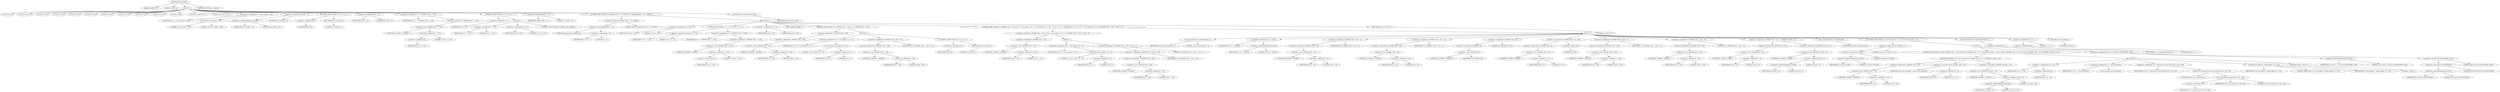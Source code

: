 digraph tftp_connect {  
"1000114" [label = "(METHOD,tftp_connect)" ]
"1000115" [label = "(PARAM,_DWORD *a1)" ]
"1000116" [label = "(PARAM,_BYTE *a2)" ]
"1000117" [label = "(BLOCK,,)" ]
"1000118" [label = "(LOCAL,v4: int)" ]
"1000119" [label = "(LOCAL,result: int)" ]
"1000120" [label = "(LOCAL,v6: int)" ]
"1000121" [label = "(LOCAL,v7: int)" ]
"1000122" [label = "(LOCAL,v8: int)" ]
"1000123" [label = "(LOCAL,v9: int)" ]
"1000124" [label = "(LOCAL,v10: int)" ]
"1000125" [label = "(LOCAL,v11: int)" ]
"1000126" [label = "(LOCAL,v12: int)" ]
"1000127" [label = "(LOCAL,v13: int *)" ]
"1000128" [label = "(LOCAL,v14: int)" ]
"1000129" [label = "(LOCAL,v15: const char *)" ]
"1000130" [label = "(LOCAL,v16: char [ 128 ])" ]
"1000131" [label = "(<operator>.assignment,v4 = Curl_ccalloc(1, 336))" ]
"1000132" [label = "(IDENTIFIER,v4,v4 = Curl_ccalloc(1, 336))" ]
"1000133" [label = "(Curl_ccalloc,Curl_ccalloc(1, 336))" ]
"1000134" [label = "(LITERAL,1,Curl_ccalloc(1, 336))" ]
"1000135" [label = "(LITERAL,336,Curl_ccalloc(1, 336))" ]
"1000136" [label = "(<operator>.assignment,a1[188] = v4)" ]
"1000137" [label = "(<operator>.indirectIndexAccess,a1[188])" ]
"1000138" [label = "(IDENTIFIER,a1,a1[188] = v4)" ]
"1000139" [label = "(LITERAL,188,a1[188] = v4)" ]
"1000140" [label = "(IDENTIFIER,v4,a1[188] = v4)" ]
"1000141" [label = "(CONTROL_STRUCTURE,if ( !v4 ),if ( !v4 ))" ]
"1000142" [label = "(<operator>.logicalNot,!v4)" ]
"1000143" [label = "(IDENTIFIER,v4,!v4)" ]
"1000144" [label = "(RETURN,return 27;,return 27;)" ]
"1000145" [label = "(LITERAL,27,return 27;)" ]
"1000146" [label = "(<operator>.assignment,v6 = v4)" ]
"1000147" [label = "(IDENTIFIER,v6,v6 = v4)" ]
"1000148" [label = "(IDENTIFIER,v4,v6 = v4)" ]
"1000149" [label = "(<operator>.assignment,v7 = *(_DWORD *)(*a1 + 1576))" ]
"1000150" [label = "(IDENTIFIER,v7,v7 = *(_DWORD *)(*a1 + 1576))" ]
"1000151" [label = "(<operator>.indirection,*(_DWORD *)(*a1 + 1576))" ]
"1000152" [label = "(<operator>.cast,(_DWORD *)(*a1 + 1576))" ]
"1000153" [label = "(UNKNOWN,_DWORD *,_DWORD *)" ]
"1000154" [label = "(<operator>.addition,*a1 + 1576)" ]
"1000155" [label = "(<operator>.indirection,*a1)" ]
"1000156" [label = "(IDENTIFIER,a1,*a1 + 1576)" ]
"1000157" [label = "(LITERAL,1576,*a1 + 1576)" ]
"1000158" [label = "(CONTROL_STRUCTURE,if ( !v7 ),if ( !v7 ))" ]
"1000159" [label = "(<operator>.logicalNot,!v7)" ]
"1000160" [label = "(IDENTIFIER,v7,!v7)" ]
"1000161" [label = "(BLOCK,,)" ]
"1000162" [label = "(<operator>.assignment,v7 = 512)" ]
"1000163" [label = "(IDENTIFIER,v7,v7 = 512)" ]
"1000164" [label = "(LITERAL,512,v7 = 512)" ]
"1000165" [label = "(<operator>.assignment,v9 = 512)" ]
"1000166" [label = "(IDENTIFIER,v9,v9 = 512)" ]
"1000167" [label = "(LITERAL,512,v9 = 512)" ]
"1000168" [label = "(CONTROL_STRUCTURE,goto LABEL_9;,goto LABEL_9;)" ]
"1000169" [label = "(<operator>.assignment,result = 71)" ]
"1000170" [label = "(IDENTIFIER,result,result = 71)" ]
"1000171" [label = "(LITERAL,71,result = 71)" ]
"1000172" [label = "(CONTROL_STRUCTURE,if ( (unsigned int)(v7 - 8) < 0xFFB1 ),if ( (unsigned int)(v7 - 8) < 0xFFB1 ))" ]
"1000173" [label = "(<operator>.lessThan,(unsigned int)(v7 - 8) < 0xFFB1)" ]
"1000174" [label = "(<operator>.cast,(unsigned int)(v7 - 8))" ]
"1000175" [label = "(UNKNOWN,unsigned int,unsigned int)" ]
"1000176" [label = "(<operator>.subtraction,v7 - 8)" ]
"1000177" [label = "(IDENTIFIER,v7,v7 - 8)" ]
"1000178" [label = "(LITERAL,8,v7 - 8)" ]
"1000179" [label = "(LITERAL,0xFFB1,(unsigned int)(v7 - 8) < 0xFFB1)" ]
"1000180" [label = "(BLOCK,,)" ]
"1000181" [label = "(<operator>.assignment,v8 = 512)" ]
"1000182" [label = "(IDENTIFIER,v8,v8 = 512)" ]
"1000183" [label = "(LITERAL,512,v8 = 512)" ]
"1000184" [label = "(CONTROL_STRUCTURE,if ( v7 >= 512 ),if ( v7 >= 512 ))" ]
"1000185" [label = "(<operator>.greaterEqualsThan,v7 >= 512)" ]
"1000186" [label = "(IDENTIFIER,v7,v7 >= 512)" ]
"1000187" [label = "(LITERAL,512,v7 >= 512)" ]
"1000188" [label = "(<operator>.assignment,v8 = *(_DWORD *)(*a1 + 1576))" ]
"1000189" [label = "(IDENTIFIER,v8,v8 = *(_DWORD *)(*a1 + 1576))" ]
"1000190" [label = "(<operator>.indirection,*(_DWORD *)(*a1 + 1576))" ]
"1000191" [label = "(<operator>.cast,(_DWORD *)(*a1 + 1576))" ]
"1000192" [label = "(UNKNOWN,_DWORD *,_DWORD *)" ]
"1000193" [label = "(<operator>.addition,*a1 + 1576)" ]
"1000194" [label = "(<operator>.indirection,*a1)" ]
"1000195" [label = "(IDENTIFIER,a1,*a1 + 1576)" ]
"1000196" [label = "(LITERAL,1576,*a1 + 1576)" ]
"1000197" [label = "(<operator>.assignment,v9 = v8)" ]
"1000198" [label = "(IDENTIFIER,v9,v9 = v8)" ]
"1000199" [label = "(IDENTIFIER,v8,v9 = v8)" ]
"1000200" [label = "(JUMP_TARGET,LABEL_9)" ]
"1000201" [label = "(CONTROL_STRUCTURE,if ( !*(_DWORD *)(v6 + 328) ),if ( !*(_DWORD *)(v6 + 328) ))" ]
"1000202" [label = "(<operator>.logicalNot,!*(_DWORD *)(v6 + 328))" ]
"1000203" [label = "(<operator>.indirection,*(_DWORD *)(v6 + 328))" ]
"1000204" [label = "(<operator>.cast,(_DWORD *)(v6 + 328))" ]
"1000205" [label = "(UNKNOWN,_DWORD *,_DWORD *)" ]
"1000206" [label = "(<operator>.addition,v6 + 328)" ]
"1000207" [label = "(IDENTIFIER,v6,v6 + 328)" ]
"1000208" [label = "(LITERAL,328,v6 + 328)" ]
"1000209" [label = "(BLOCK,,)" ]
"1000210" [label = "(<operator>.assignment,v12 = Curl_ccalloc(1, v9 + 4))" ]
"1000211" [label = "(IDENTIFIER,v12,v12 = Curl_ccalloc(1, v9 + 4))" ]
"1000212" [label = "(Curl_ccalloc,Curl_ccalloc(1, v9 + 4))" ]
"1000213" [label = "(LITERAL,1,Curl_ccalloc(1, v9 + 4))" ]
"1000214" [label = "(<operator>.addition,v9 + 4)" ]
"1000215" [label = "(IDENTIFIER,v9,v9 + 4)" ]
"1000216" [label = "(LITERAL,4,v9 + 4)" ]
"1000217" [label = "(<operator>.assignment,*(_DWORD *)(v6 + 328) = v12)" ]
"1000218" [label = "(<operator>.indirection,*(_DWORD *)(v6 + 328))" ]
"1000219" [label = "(<operator>.cast,(_DWORD *)(v6 + 328))" ]
"1000220" [label = "(UNKNOWN,_DWORD *,_DWORD *)" ]
"1000221" [label = "(<operator>.addition,v6 + 328)" ]
"1000222" [label = "(IDENTIFIER,v6,v6 + 328)" ]
"1000223" [label = "(LITERAL,328,v6 + 328)" ]
"1000224" [label = "(IDENTIFIER,v12,*(_DWORD *)(v6 + 328) = v12)" ]
"1000225" [label = "(CONTROL_STRUCTURE,if ( !v12 ),if ( !v12 ))" ]
"1000226" [label = "(<operator>.logicalNot,!v12)" ]
"1000227" [label = "(IDENTIFIER,v12,!v12)" ]
"1000228" [label = "(RETURN,return 27;,return 27;)" ]
"1000229" [label = "(LITERAL,27,return 27;)" ]
"1000230" [label = "(CONTROL_STRUCTURE,if ( *(_DWORD *)(v6 + 332) || (v10 = Curl_ccalloc(1, v9 + 4), (*(_DWORD *)(v6 + 332) = v10) != 0) ),if ( *(_DWORD *)(v6 + 332) || (v10 = Curl_ccalloc(1, v9 + 4), (*(_DWORD *)(v6 + 332) = v10) != 0) ))" ]
"1000231" [label = "(<operator>.logicalOr,*(_DWORD *)(v6 + 332) || (v10 = Curl_ccalloc(1, v9 + 4), (*(_DWORD *)(v6 + 332) = v10) != 0))" ]
"1000232" [label = "(<operator>.indirection,*(_DWORD *)(v6 + 332))" ]
"1000233" [label = "(<operator>.cast,(_DWORD *)(v6 + 332))" ]
"1000234" [label = "(UNKNOWN,_DWORD *,_DWORD *)" ]
"1000235" [label = "(<operator>.addition,v6 + 332)" ]
"1000236" [label = "(IDENTIFIER,v6,v6 + 332)" ]
"1000237" [label = "(LITERAL,332,v6 + 332)" ]
"1000238" [label = "(BLOCK,,)" ]
"1000239" [label = "(<operator>.assignment,v10 = Curl_ccalloc(1, v9 + 4))" ]
"1000240" [label = "(IDENTIFIER,v10,v10 = Curl_ccalloc(1, v9 + 4))" ]
"1000241" [label = "(Curl_ccalloc,Curl_ccalloc(1, v9 + 4))" ]
"1000242" [label = "(LITERAL,1,Curl_ccalloc(1, v9 + 4))" ]
"1000243" [label = "(<operator>.addition,v9 + 4)" ]
"1000244" [label = "(IDENTIFIER,v9,v9 + 4)" ]
"1000245" [label = "(LITERAL,4,v9 + 4)" ]
"1000246" [label = "(<operator>.notEquals,(*(_DWORD *)(v6 + 332) = v10) != 0)" ]
"1000247" [label = "(<operator>.assignment,*(_DWORD *)(v6 + 332) = v10)" ]
"1000248" [label = "(<operator>.indirection,*(_DWORD *)(v6 + 332))" ]
"1000249" [label = "(<operator>.cast,(_DWORD *)(v6 + 332))" ]
"1000250" [label = "(UNKNOWN,_DWORD *,_DWORD *)" ]
"1000251" [label = "(<operator>.addition,v6 + 332)" ]
"1000252" [label = "(IDENTIFIER,v6,v6 + 332)" ]
"1000253" [label = "(LITERAL,332,v6 + 332)" ]
"1000254" [label = "(IDENTIFIER,v10,*(_DWORD *)(v6 + 332) = v10)" ]
"1000255" [label = "(LITERAL,0,(*(_DWORD *)(v6 + 332) = v10) != 0)" ]
"1000256" [label = "(BLOCK,,)" ]
"1000257" [label = "(Curl_conncontrol,Curl_conncontrol(a1, 1))" ]
"1000258" [label = "(IDENTIFIER,a1,Curl_conncontrol(a1, 1))" ]
"1000259" [label = "(LITERAL,1,Curl_conncontrol(a1, 1))" ]
"1000260" [label = "(<operator>.assignment,v11 = a1[105])" ]
"1000261" [label = "(IDENTIFIER,v11,v11 = a1[105])" ]
"1000262" [label = "(<operator>.indirectIndexAccess,a1[105])" ]
"1000263" [label = "(IDENTIFIER,a1,v11 = a1[105])" ]
"1000264" [label = "(LITERAL,105,v11 = a1[105])" ]
"1000265" [label = "(<operator>.assignment,*(_DWORD *)(v6 + 16) = a1)" ]
"1000266" [label = "(<operator>.indirection,*(_DWORD *)(v6 + 16))" ]
"1000267" [label = "(<operator>.cast,(_DWORD *)(v6 + 16))" ]
"1000268" [label = "(UNKNOWN,_DWORD *,_DWORD *)" ]
"1000269" [label = "(<operator>.addition,v6 + 16)" ]
"1000270" [label = "(IDENTIFIER,v6,v6 + 16)" ]
"1000271" [label = "(LITERAL,16,v6 + 16)" ]
"1000272" [label = "(IDENTIFIER,a1,*(_DWORD *)(v6 + 16) = a1)" ]
"1000273" [label = "(<operator>.assignment,*(_DWORD *)(v6 + 20) = v11)" ]
"1000274" [label = "(<operator>.indirection,*(_DWORD *)(v6 + 20))" ]
"1000275" [label = "(<operator>.cast,(_DWORD *)(v6 + 20))" ]
"1000276" [label = "(UNKNOWN,_DWORD *,_DWORD *)" ]
"1000277" [label = "(<operator>.addition,v6 + 20)" ]
"1000278" [label = "(IDENTIFIER,v6,v6 + 20)" ]
"1000279" [label = "(LITERAL,20,v6 + 20)" ]
"1000280" [label = "(IDENTIFIER,v11,*(_DWORD *)(v6 + 20) = v11)" ]
"1000281" [label = "(<operator>.assignment,*(_DWORD *)v6 = 0)" ]
"1000282" [label = "(<operator>.indirection,*(_DWORD *)v6)" ]
"1000283" [label = "(<operator>.cast,(_DWORD *)v6)" ]
"1000284" [label = "(UNKNOWN,_DWORD *,_DWORD *)" ]
"1000285" [label = "(IDENTIFIER,v6,(_DWORD *)v6)" ]
"1000286" [label = "(LITERAL,0,*(_DWORD *)v6 = 0)" ]
"1000287" [label = "(<operator>.assignment,*(_DWORD *)(v6 + 8) = -100)" ]
"1000288" [label = "(<operator>.indirection,*(_DWORD *)(v6 + 8))" ]
"1000289" [label = "(<operator>.cast,(_DWORD *)(v6 + 8))" ]
"1000290" [label = "(UNKNOWN,_DWORD *,_DWORD *)" ]
"1000291" [label = "(<operator>.addition,v6 + 8)" ]
"1000292" [label = "(IDENTIFIER,v6,v6 + 8)" ]
"1000293" [label = "(LITERAL,8,v6 + 8)" ]
"1000294" [label = "(<operator>.minus,-100)" ]
"1000295" [label = "(LITERAL,100,-100)" ]
"1000296" [label = "(<operator>.assignment,*(_DWORD *)(v6 + 324) = v7)" ]
"1000297" [label = "(<operator>.indirection,*(_DWORD *)(v6 + 324))" ]
"1000298" [label = "(<operator>.cast,(_DWORD *)(v6 + 324))" ]
"1000299" [label = "(UNKNOWN,_DWORD *,_DWORD *)" ]
"1000300" [label = "(<operator>.addition,v6 + 324)" ]
"1000301" [label = "(IDENTIFIER,v6,v6 + 324)" ]
"1000302" [label = "(LITERAL,324,v6 + 324)" ]
"1000303" [label = "(IDENTIFIER,v7,*(_DWORD *)(v6 + 324) = v7)" ]
"1000304" [label = "(<operator>.assignment,*(_DWORD *)(v6 + 320) = 512)" ]
"1000305" [label = "(<operator>.indirection,*(_DWORD *)(v6 + 320))" ]
"1000306" [label = "(<operator>.cast,(_DWORD *)(v6 + 320))" ]
"1000307" [label = "(UNKNOWN,_DWORD *,_DWORD *)" ]
"1000308" [label = "(<operator>.addition,v6 + 320)" ]
"1000309" [label = "(IDENTIFIER,v6,v6 + 320)" ]
"1000310" [label = "(LITERAL,320,v6 + 320)" ]
"1000311" [label = "(LITERAL,512,*(_DWORD *)(v6 + 320) = 512)" ]
"1000312" [label = "(<operator>.assignment,*(_WORD *)(v6 + 52) = *(_DWORD *)(a1[20] + 4))" ]
"1000313" [label = "(<operator>.indirection,*(_WORD *)(v6 + 52))" ]
"1000314" [label = "(<operator>.cast,(_WORD *)(v6 + 52))" ]
"1000315" [label = "(UNKNOWN,_WORD *,_WORD *)" ]
"1000316" [label = "(<operator>.addition,v6 + 52)" ]
"1000317" [label = "(IDENTIFIER,v6,v6 + 52)" ]
"1000318" [label = "(LITERAL,52,v6 + 52)" ]
"1000319" [label = "(<operator>.indirection,*(_DWORD *)(a1[20] + 4))" ]
"1000320" [label = "(<operator>.cast,(_DWORD *)(a1[20] + 4))" ]
"1000321" [label = "(UNKNOWN,_DWORD *,_DWORD *)" ]
"1000322" [label = "(<operator>.addition,a1[20] + 4)" ]
"1000323" [label = "(<operator>.indirectIndexAccess,a1[20])" ]
"1000324" [label = "(IDENTIFIER,a1,a1[20] + 4)" ]
"1000325" [label = "(LITERAL,20,a1[20] + 4)" ]
"1000326" [label = "(LITERAL,4,a1[20] + 4)" ]
"1000327" [label = "(tftp_set_timeouts,tftp_set_timeouts(v6))" ]
"1000328" [label = "(IDENTIFIER,v6,tftp_set_timeouts(v6))" ]
"1000329" [label = "(CONTROL_STRUCTURE,if ( (a1[147] & 0x40) == 0 ),if ( (a1[147] & 0x40) == 0 ))" ]
"1000330" [label = "(<operator>.equals,(a1[147] & 0x40) == 0)" ]
"1000331" [label = "(<operator>.and,a1[147] & 0x40)" ]
"1000332" [label = "(<operator>.indirectIndexAccess,a1[147])" ]
"1000333" [label = "(IDENTIFIER,a1,a1[147] & 0x40)" ]
"1000334" [label = "(LITERAL,147,a1[147] & 0x40)" ]
"1000335" [label = "(LITERAL,0x40,a1[147] & 0x40)" ]
"1000336" [label = "(LITERAL,0,(a1[147] & 0x40) == 0)" ]
"1000337" [label = "(BLOCK,,)" ]
"1000338" [label = "(CONTROL_STRUCTURE,if ( bind(*(_DWORD *)(v6 + 20), (const struct sockaddr *)(v6 + 52), *(_DWORD *)(a1[20] + 16)) ),if ( bind(*(_DWORD *)(v6 + 20), (const struct sockaddr *)(v6 + 52), *(_DWORD *)(a1[20] + 16)) ))" ]
"1000339" [label = "(bind,bind(*(_DWORD *)(v6 + 20), (const struct sockaddr *)(v6 + 52), *(_DWORD *)(a1[20] + 16)))" ]
"1000340" [label = "(<operator>.indirection,*(_DWORD *)(v6 + 20))" ]
"1000341" [label = "(<operator>.cast,(_DWORD *)(v6 + 20))" ]
"1000342" [label = "(UNKNOWN,_DWORD *,_DWORD *)" ]
"1000343" [label = "(<operator>.addition,v6 + 20)" ]
"1000344" [label = "(IDENTIFIER,v6,v6 + 20)" ]
"1000345" [label = "(LITERAL,20,v6 + 20)" ]
"1000346" [label = "(<operator>.cast,(const struct sockaddr *)(v6 + 52))" ]
"1000347" [label = "(UNKNOWN,const struct sockaddr *,const struct sockaddr *)" ]
"1000348" [label = "(<operator>.addition,v6 + 52)" ]
"1000349" [label = "(IDENTIFIER,v6,v6 + 52)" ]
"1000350" [label = "(LITERAL,52,v6 + 52)" ]
"1000351" [label = "(<operator>.indirection,*(_DWORD *)(a1[20] + 16))" ]
"1000352" [label = "(<operator>.cast,(_DWORD *)(a1[20] + 16))" ]
"1000353" [label = "(UNKNOWN,_DWORD *,_DWORD *)" ]
"1000354" [label = "(<operator>.addition,a1[20] + 16)" ]
"1000355" [label = "(<operator>.indirectIndexAccess,a1[20])" ]
"1000356" [label = "(IDENTIFIER,a1,a1[20] + 16)" ]
"1000357" [label = "(LITERAL,20,a1[20] + 16)" ]
"1000358" [label = "(LITERAL,16,a1[20] + 16)" ]
"1000359" [label = "(BLOCK,,)" ]
"1000360" [label = "(<operator>.assignment,v14 = *a1)" ]
"1000361" [label = "(IDENTIFIER,v14,v14 = *a1)" ]
"1000362" [label = "(<operator>.indirection,*a1)" ]
"1000363" [label = "(IDENTIFIER,a1,v14 = *a1)" ]
"1000364" [label = "(<operator>.assignment,v13 = _errno_location())" ]
"1000365" [label = "(IDENTIFIER,v13,v13 = _errno_location())" ]
"1000366" [label = "(_errno_location,_errno_location())" ]
"1000367" [label = "(<operator>.assignment,v15 = (const char *)Curl_strerror(*v13, v16, 128))" ]
"1000368" [label = "(IDENTIFIER,v15,v15 = (const char *)Curl_strerror(*v13, v16, 128))" ]
"1000369" [label = "(<operator>.cast,(const char *)Curl_strerror(*v13, v16, 128))" ]
"1000370" [label = "(UNKNOWN,const char *,const char *)" ]
"1000371" [label = "(Curl_strerror,Curl_strerror(*v13, v16, 128))" ]
"1000372" [label = "(<operator>.indirection,*v13)" ]
"1000373" [label = "(IDENTIFIER,v13,Curl_strerror(*v13, v16, 128))" ]
"1000374" [label = "(IDENTIFIER,v16,Curl_strerror(*v13, v16, 128))" ]
"1000375" [label = "(LITERAL,128,Curl_strerror(*v13, v16, 128))" ]
"1000376" [label = "(Curl_failf,Curl_failf(v14, \"bind() failed; %s\", v15))" ]
"1000377" [label = "(IDENTIFIER,v14,Curl_failf(v14, \"bind() failed; %s\", v15))" ]
"1000378" [label = "(LITERAL,\"bind() failed; %s\",Curl_failf(v14, \"bind() failed; %s\", v15))" ]
"1000379" [label = "(IDENTIFIER,v15,Curl_failf(v14, \"bind() failed; %s\", v15))" ]
"1000380" [label = "(RETURN,return 7;,return 7;)" ]
"1000381" [label = "(LITERAL,7,return 7;)" ]
"1000382" [label = "(<operator>.assignment,a1[147] = a1[147] & 0xFFFFFFBF | 0x40)" ]
"1000383" [label = "(<operator>.indirectIndexAccess,a1[147])" ]
"1000384" [label = "(IDENTIFIER,a1,a1[147] = a1[147] & 0xFFFFFFBF | 0x40)" ]
"1000385" [label = "(LITERAL,147,a1[147] = a1[147] & 0xFFFFFFBF | 0x40)" ]
"1000386" [label = "(<operator>.or,a1[147] & 0xFFFFFFBF | 0x40)" ]
"1000387" [label = "(<operator>.and,a1[147] & 0xFFFFFFBF)" ]
"1000388" [label = "(<operator>.indirectIndexAccess,a1[147])" ]
"1000389" [label = "(IDENTIFIER,a1,a1[147] & 0xFFFFFFBF)" ]
"1000390" [label = "(LITERAL,147,a1[147] & 0xFFFFFFBF)" ]
"1000391" [label = "(LITERAL,0xFFFFFFBF,a1[147] & 0xFFFFFFBF)" ]
"1000392" [label = "(LITERAL,0x40,a1[147] & 0xFFFFFFBF | 0x40)" ]
"1000393" [label = "(Curl_pgrsStartNow,Curl_pgrsStartNow(*a1))" ]
"1000394" [label = "(<operator>.indirection,*a1)" ]
"1000395" [label = "(IDENTIFIER,a1,Curl_pgrsStartNow(*a1))" ]
"1000396" [label = "(<operator>.assignment,*a2 = 1)" ]
"1000397" [label = "(<operator>.indirection,*a2)" ]
"1000398" [label = "(IDENTIFIER,a2,*a2 = 1)" ]
"1000399" [label = "(LITERAL,1,*a2 = 1)" ]
"1000400" [label = "(RETURN,return 0;,return 0;)" ]
"1000401" [label = "(LITERAL,0,return 0;)" ]
"1000402" [label = "(RETURN,return 27;,return 27;)" ]
"1000403" [label = "(LITERAL,27,return 27;)" ]
"1000404" [label = "(RETURN,return result;,return result;)" ]
"1000405" [label = "(IDENTIFIER,result,return result;)" ]
"1000406" [label = "(METHOD_RETURN,int __fastcall)" ]
  "1000114" -> "1000115" 
  "1000114" -> "1000116" 
  "1000114" -> "1000117" 
  "1000114" -> "1000406" 
  "1000117" -> "1000118" 
  "1000117" -> "1000119" 
  "1000117" -> "1000120" 
  "1000117" -> "1000121" 
  "1000117" -> "1000122" 
  "1000117" -> "1000123" 
  "1000117" -> "1000124" 
  "1000117" -> "1000125" 
  "1000117" -> "1000126" 
  "1000117" -> "1000127" 
  "1000117" -> "1000128" 
  "1000117" -> "1000129" 
  "1000117" -> "1000130" 
  "1000117" -> "1000131" 
  "1000117" -> "1000136" 
  "1000117" -> "1000141" 
  "1000117" -> "1000146" 
  "1000117" -> "1000149" 
  "1000117" -> "1000158" 
  "1000117" -> "1000169" 
  "1000117" -> "1000172" 
  "1000117" -> "1000404" 
  "1000131" -> "1000132" 
  "1000131" -> "1000133" 
  "1000133" -> "1000134" 
  "1000133" -> "1000135" 
  "1000136" -> "1000137" 
  "1000136" -> "1000140" 
  "1000137" -> "1000138" 
  "1000137" -> "1000139" 
  "1000141" -> "1000142" 
  "1000141" -> "1000144" 
  "1000142" -> "1000143" 
  "1000144" -> "1000145" 
  "1000146" -> "1000147" 
  "1000146" -> "1000148" 
  "1000149" -> "1000150" 
  "1000149" -> "1000151" 
  "1000151" -> "1000152" 
  "1000152" -> "1000153" 
  "1000152" -> "1000154" 
  "1000154" -> "1000155" 
  "1000154" -> "1000157" 
  "1000155" -> "1000156" 
  "1000158" -> "1000159" 
  "1000158" -> "1000161" 
  "1000159" -> "1000160" 
  "1000161" -> "1000162" 
  "1000161" -> "1000165" 
  "1000161" -> "1000168" 
  "1000162" -> "1000163" 
  "1000162" -> "1000164" 
  "1000165" -> "1000166" 
  "1000165" -> "1000167" 
  "1000169" -> "1000170" 
  "1000169" -> "1000171" 
  "1000172" -> "1000173" 
  "1000172" -> "1000180" 
  "1000173" -> "1000174" 
  "1000173" -> "1000179" 
  "1000174" -> "1000175" 
  "1000174" -> "1000176" 
  "1000176" -> "1000177" 
  "1000176" -> "1000178" 
  "1000180" -> "1000181" 
  "1000180" -> "1000184" 
  "1000180" -> "1000197" 
  "1000180" -> "1000200" 
  "1000180" -> "1000201" 
  "1000180" -> "1000230" 
  "1000180" -> "1000402" 
  "1000181" -> "1000182" 
  "1000181" -> "1000183" 
  "1000184" -> "1000185" 
  "1000184" -> "1000188" 
  "1000185" -> "1000186" 
  "1000185" -> "1000187" 
  "1000188" -> "1000189" 
  "1000188" -> "1000190" 
  "1000190" -> "1000191" 
  "1000191" -> "1000192" 
  "1000191" -> "1000193" 
  "1000193" -> "1000194" 
  "1000193" -> "1000196" 
  "1000194" -> "1000195" 
  "1000197" -> "1000198" 
  "1000197" -> "1000199" 
  "1000201" -> "1000202" 
  "1000201" -> "1000209" 
  "1000202" -> "1000203" 
  "1000203" -> "1000204" 
  "1000204" -> "1000205" 
  "1000204" -> "1000206" 
  "1000206" -> "1000207" 
  "1000206" -> "1000208" 
  "1000209" -> "1000210" 
  "1000209" -> "1000217" 
  "1000209" -> "1000225" 
  "1000210" -> "1000211" 
  "1000210" -> "1000212" 
  "1000212" -> "1000213" 
  "1000212" -> "1000214" 
  "1000214" -> "1000215" 
  "1000214" -> "1000216" 
  "1000217" -> "1000218" 
  "1000217" -> "1000224" 
  "1000218" -> "1000219" 
  "1000219" -> "1000220" 
  "1000219" -> "1000221" 
  "1000221" -> "1000222" 
  "1000221" -> "1000223" 
  "1000225" -> "1000226" 
  "1000225" -> "1000228" 
  "1000226" -> "1000227" 
  "1000228" -> "1000229" 
  "1000230" -> "1000231" 
  "1000230" -> "1000256" 
  "1000231" -> "1000232" 
  "1000231" -> "1000238" 
  "1000232" -> "1000233" 
  "1000233" -> "1000234" 
  "1000233" -> "1000235" 
  "1000235" -> "1000236" 
  "1000235" -> "1000237" 
  "1000238" -> "1000239" 
  "1000238" -> "1000246" 
  "1000239" -> "1000240" 
  "1000239" -> "1000241" 
  "1000241" -> "1000242" 
  "1000241" -> "1000243" 
  "1000243" -> "1000244" 
  "1000243" -> "1000245" 
  "1000246" -> "1000247" 
  "1000246" -> "1000255" 
  "1000247" -> "1000248" 
  "1000247" -> "1000254" 
  "1000248" -> "1000249" 
  "1000249" -> "1000250" 
  "1000249" -> "1000251" 
  "1000251" -> "1000252" 
  "1000251" -> "1000253" 
  "1000256" -> "1000257" 
  "1000256" -> "1000260" 
  "1000256" -> "1000265" 
  "1000256" -> "1000273" 
  "1000256" -> "1000281" 
  "1000256" -> "1000287" 
  "1000256" -> "1000296" 
  "1000256" -> "1000304" 
  "1000256" -> "1000312" 
  "1000256" -> "1000327" 
  "1000256" -> "1000329" 
  "1000256" -> "1000393" 
  "1000256" -> "1000396" 
  "1000256" -> "1000400" 
  "1000257" -> "1000258" 
  "1000257" -> "1000259" 
  "1000260" -> "1000261" 
  "1000260" -> "1000262" 
  "1000262" -> "1000263" 
  "1000262" -> "1000264" 
  "1000265" -> "1000266" 
  "1000265" -> "1000272" 
  "1000266" -> "1000267" 
  "1000267" -> "1000268" 
  "1000267" -> "1000269" 
  "1000269" -> "1000270" 
  "1000269" -> "1000271" 
  "1000273" -> "1000274" 
  "1000273" -> "1000280" 
  "1000274" -> "1000275" 
  "1000275" -> "1000276" 
  "1000275" -> "1000277" 
  "1000277" -> "1000278" 
  "1000277" -> "1000279" 
  "1000281" -> "1000282" 
  "1000281" -> "1000286" 
  "1000282" -> "1000283" 
  "1000283" -> "1000284" 
  "1000283" -> "1000285" 
  "1000287" -> "1000288" 
  "1000287" -> "1000294" 
  "1000288" -> "1000289" 
  "1000289" -> "1000290" 
  "1000289" -> "1000291" 
  "1000291" -> "1000292" 
  "1000291" -> "1000293" 
  "1000294" -> "1000295" 
  "1000296" -> "1000297" 
  "1000296" -> "1000303" 
  "1000297" -> "1000298" 
  "1000298" -> "1000299" 
  "1000298" -> "1000300" 
  "1000300" -> "1000301" 
  "1000300" -> "1000302" 
  "1000304" -> "1000305" 
  "1000304" -> "1000311" 
  "1000305" -> "1000306" 
  "1000306" -> "1000307" 
  "1000306" -> "1000308" 
  "1000308" -> "1000309" 
  "1000308" -> "1000310" 
  "1000312" -> "1000313" 
  "1000312" -> "1000319" 
  "1000313" -> "1000314" 
  "1000314" -> "1000315" 
  "1000314" -> "1000316" 
  "1000316" -> "1000317" 
  "1000316" -> "1000318" 
  "1000319" -> "1000320" 
  "1000320" -> "1000321" 
  "1000320" -> "1000322" 
  "1000322" -> "1000323" 
  "1000322" -> "1000326" 
  "1000323" -> "1000324" 
  "1000323" -> "1000325" 
  "1000327" -> "1000328" 
  "1000329" -> "1000330" 
  "1000329" -> "1000337" 
  "1000330" -> "1000331" 
  "1000330" -> "1000336" 
  "1000331" -> "1000332" 
  "1000331" -> "1000335" 
  "1000332" -> "1000333" 
  "1000332" -> "1000334" 
  "1000337" -> "1000338" 
  "1000337" -> "1000382" 
  "1000338" -> "1000339" 
  "1000338" -> "1000359" 
  "1000339" -> "1000340" 
  "1000339" -> "1000346" 
  "1000339" -> "1000351" 
  "1000340" -> "1000341" 
  "1000341" -> "1000342" 
  "1000341" -> "1000343" 
  "1000343" -> "1000344" 
  "1000343" -> "1000345" 
  "1000346" -> "1000347" 
  "1000346" -> "1000348" 
  "1000348" -> "1000349" 
  "1000348" -> "1000350" 
  "1000351" -> "1000352" 
  "1000352" -> "1000353" 
  "1000352" -> "1000354" 
  "1000354" -> "1000355" 
  "1000354" -> "1000358" 
  "1000355" -> "1000356" 
  "1000355" -> "1000357" 
  "1000359" -> "1000360" 
  "1000359" -> "1000364" 
  "1000359" -> "1000367" 
  "1000359" -> "1000376" 
  "1000359" -> "1000380" 
  "1000360" -> "1000361" 
  "1000360" -> "1000362" 
  "1000362" -> "1000363" 
  "1000364" -> "1000365" 
  "1000364" -> "1000366" 
  "1000367" -> "1000368" 
  "1000367" -> "1000369" 
  "1000369" -> "1000370" 
  "1000369" -> "1000371" 
  "1000371" -> "1000372" 
  "1000371" -> "1000374" 
  "1000371" -> "1000375" 
  "1000372" -> "1000373" 
  "1000376" -> "1000377" 
  "1000376" -> "1000378" 
  "1000376" -> "1000379" 
  "1000380" -> "1000381" 
  "1000382" -> "1000383" 
  "1000382" -> "1000386" 
  "1000383" -> "1000384" 
  "1000383" -> "1000385" 
  "1000386" -> "1000387" 
  "1000386" -> "1000392" 
  "1000387" -> "1000388" 
  "1000387" -> "1000391" 
  "1000388" -> "1000389" 
  "1000388" -> "1000390" 
  "1000393" -> "1000394" 
  "1000394" -> "1000395" 
  "1000396" -> "1000397" 
  "1000396" -> "1000399" 
  "1000397" -> "1000398" 
  "1000400" -> "1000401" 
  "1000402" -> "1000403" 
  "1000404" -> "1000405" 
}
